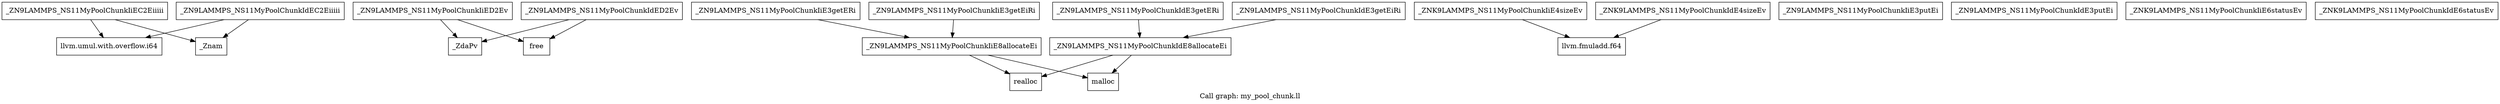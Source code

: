 digraph "Call graph: my_pool_chunk.ll" {
	label="Call graph: my_pool_chunk.ll";

	Node0x55e023246e50 [shape=record,label="{_ZN9LAMMPS_NS11MyPoolChunkIiEC2Eiiiii}"];
	Node0x55e023246e50 -> Node0x55e023241a40;
	Node0x55e023246e50 -> Node0x55e02328c070;
	Node0x55e023241a40 [shape=record,label="{llvm.umul.with.overflow.i64}"];
	Node0x55e02328c070 [shape=record,label="{_Znam}"];
	Node0x55e0232533b0 [shape=record,label="{_ZN9LAMMPS_NS11MyPoolChunkIiED2Ev}"];
	Node0x55e0232533b0 -> Node0x55e023232ce0;
	Node0x55e0232533b0 -> Node0x55e023233e50;
	Node0x55e023232ce0 [shape=record,label="{_ZdaPv}"];
	Node0x55e023233e50 [shape=record,label="{free}"];
	Node0x55e02323a100 [shape=record,label="{_ZN9LAMMPS_NS11MyPoolChunkIiE3getERi}"];
	Node0x55e02323a100 -> Node0x55e02323b130;
	Node0x55e02324ba20 [shape=record,label="{_ZNK9LAMMPS_NS11MyPoolChunkIiE4sizeEv}"];
	Node0x55e02324ba20 -> Node0x55e02324d080;
	Node0x55e02323b130 [shape=record,label="{_ZN9LAMMPS_NS11MyPoolChunkIiE8allocateEi}"];
	Node0x55e02323b130 -> Node0x55e0232432b0;
	Node0x55e02323b130 -> Node0x55e023244e60;
	Node0x55e0232457c0 [shape=record,label="{_ZN9LAMMPS_NS11MyPoolChunkIiE3getEiRi}"];
	Node0x55e0232457c0 -> Node0x55e02323b130;
	Node0x55e023260940 [shape=record,label="{_ZN9LAMMPS_NS11MyPoolChunkIiE3putEi}"];
	Node0x55e02326d190 [shape=record,label="{_ZN9LAMMPS_NS11MyPoolChunkIdE3putEi}"];
	Node0x55e02324d080 [shape=record,label="{llvm.fmuladd.f64}"];
	Node0x55e02324fa10 [shape=record,label="{_ZNK9LAMMPS_NS11MyPoolChunkIiE6statusEv}"];
	Node0x55e0232432b0 [shape=record,label="{realloc}"];
	Node0x55e023244e60 [shape=record,label="{malloc}"];
	Node0x55e02325a0d0 [shape=record,label="{_ZN9LAMMPS_NS11MyPoolChunkIdEC2Eiiiii}"];
	Node0x55e02325a0d0 -> Node0x55e023241a40;
	Node0x55e02325a0d0 -> Node0x55e02328c070;
	Node0x55e023262030 [shape=record,label="{_ZN9LAMMPS_NS11MyPoolChunkIdED2Ev}"];
	Node0x55e023262030 -> Node0x55e023232ce0;
	Node0x55e023262030 -> Node0x55e023233e50;
	Node0x55e023262b70 [shape=record,label="{_ZN9LAMMPS_NS11MyPoolChunkIdE3getERi}"];
	Node0x55e023262b70 -> Node0x55e023265de0;
	Node0x55e023265de0 [shape=record,label="{_ZN9LAMMPS_NS11MyPoolChunkIdE8allocateEi}"];
	Node0x55e023265de0 -> Node0x55e0232432b0;
	Node0x55e023265de0 -> Node0x55e023244e60;
	Node0x55e023266830 [shape=record,label="{_ZN9LAMMPS_NS11MyPoolChunkIdE3getEiRi}"];
	Node0x55e023266830 -> Node0x55e023265de0;
	Node0x55e02326df10 [shape=record,label="{_ZNK9LAMMPS_NS11MyPoolChunkIdE4sizeEv}"];
	Node0x55e02326df10 -> Node0x55e02324d080;
	Node0x55e02326f700 [shape=record,label="{_ZNK9LAMMPS_NS11MyPoolChunkIdE6statusEv}"];
}
